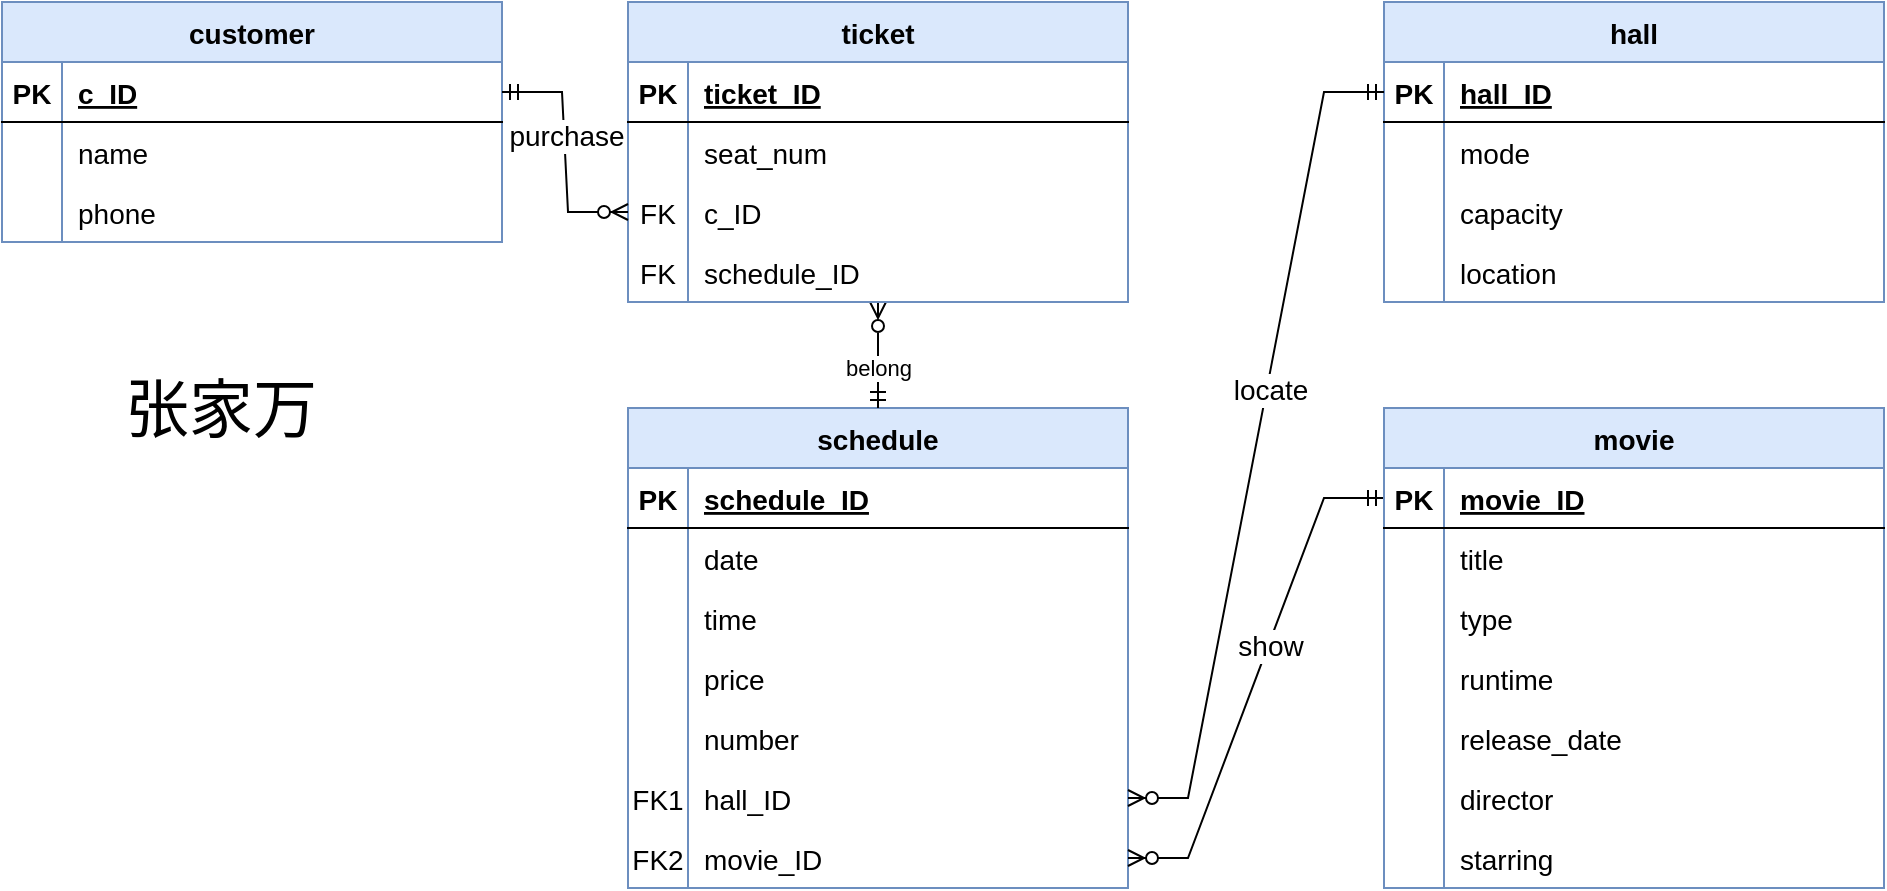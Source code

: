 <mxfile version="24.4.9" type="device">
  <diagram id="R2lEEEUBdFMjLlhIrx00" name="Page-1">
    <mxGraphModel dx="956" dy="464" grid="0" gridSize="13" guides="1" tooltips="1" connect="1" arrows="1" fold="1" page="0" pageScale="1" pageWidth="850" pageHeight="1100" math="0" shadow="0" extFonts="Permanent Marker^https://fonts.googleapis.com/css?family=Permanent+Marker">
      <root>
        <mxCell id="0" />
        <mxCell id="1" parent="0" />
        <mxCell id="C-vyLk0tnHw3VtMMgP7b-2" value="customer" style="shape=table;startSize=30;container=1;collapsible=1;childLayout=tableLayout;fixedRows=1;rowLines=0;fontStyle=1;align=center;resizeLast=1;fontSize=14;fillColor=#dae8fc;strokeColor=#6c8ebf;" parent="1" vertex="1">
          <mxGeometry x="506" y="515" width="250" height="120" as="geometry">
            <mxRectangle x="450" y="120" width="100" height="30" as="alternateBounds" />
          </mxGeometry>
        </mxCell>
        <mxCell id="C-vyLk0tnHw3VtMMgP7b-3" value="" style="shape=partialRectangle;collapsible=0;dropTarget=0;pointerEvents=0;fillColor=none;points=[[0,0.5],[1,0.5]];portConstraint=eastwest;top=0;left=0;right=0;bottom=1;fontSize=14;" parent="C-vyLk0tnHw3VtMMgP7b-2" vertex="1">
          <mxGeometry y="30" width="250" height="30" as="geometry" />
        </mxCell>
        <mxCell id="C-vyLk0tnHw3VtMMgP7b-4" value="PK" style="shape=partialRectangle;overflow=hidden;connectable=0;fillColor=none;top=0;left=0;bottom=0;right=0;fontStyle=1;fontSize=14;" parent="C-vyLk0tnHw3VtMMgP7b-3" vertex="1">
          <mxGeometry width="30" height="30" as="geometry">
            <mxRectangle width="30" height="30" as="alternateBounds" />
          </mxGeometry>
        </mxCell>
        <mxCell id="C-vyLk0tnHw3VtMMgP7b-5" value="c_ID" style="shape=partialRectangle;overflow=hidden;connectable=0;fillColor=none;top=0;left=0;bottom=0;right=0;align=left;spacingLeft=6;fontStyle=5;fontSize=14;" parent="C-vyLk0tnHw3VtMMgP7b-3" vertex="1">
          <mxGeometry x="30" width="220" height="30" as="geometry">
            <mxRectangle width="220" height="30" as="alternateBounds" />
          </mxGeometry>
        </mxCell>
        <mxCell id="C-vyLk0tnHw3VtMMgP7b-9" value="" style="shape=partialRectangle;collapsible=0;dropTarget=0;pointerEvents=0;fillColor=none;points=[[0,0.5],[1,0.5]];portConstraint=eastwest;top=0;left=0;right=0;bottom=0;fontSize=14;" parent="C-vyLk0tnHw3VtMMgP7b-2" vertex="1">
          <mxGeometry y="60" width="250" height="30" as="geometry" />
        </mxCell>
        <mxCell id="C-vyLk0tnHw3VtMMgP7b-10" value="" style="shape=partialRectangle;overflow=hidden;connectable=0;fillColor=none;top=0;left=0;bottom=0;right=0;fontSize=14;" parent="C-vyLk0tnHw3VtMMgP7b-9" vertex="1">
          <mxGeometry width="30" height="30" as="geometry">
            <mxRectangle width="30" height="30" as="alternateBounds" />
          </mxGeometry>
        </mxCell>
        <mxCell id="C-vyLk0tnHw3VtMMgP7b-11" value="name" style="shape=partialRectangle;overflow=hidden;connectable=0;fillColor=none;top=0;left=0;bottom=0;right=0;align=left;spacingLeft=6;fontSize=14;" parent="C-vyLk0tnHw3VtMMgP7b-9" vertex="1">
          <mxGeometry x="30" width="220" height="30" as="geometry">
            <mxRectangle width="220" height="30" as="alternateBounds" />
          </mxGeometry>
        </mxCell>
        <mxCell id="p_mv59F9AFxZR25Mo0Ly-78" value="" style="shape=partialRectangle;collapsible=0;dropTarget=0;pointerEvents=0;fillColor=none;points=[[0,0.5],[1,0.5]];portConstraint=eastwest;top=0;left=0;right=0;bottom=0;fontSize=14;" parent="C-vyLk0tnHw3VtMMgP7b-2" vertex="1">
          <mxGeometry y="90" width="250" height="30" as="geometry" />
        </mxCell>
        <mxCell id="p_mv59F9AFxZR25Mo0Ly-79" value="" style="shape=partialRectangle;overflow=hidden;connectable=0;fillColor=none;top=0;left=0;bottom=0;right=0;fontSize=14;" parent="p_mv59F9AFxZR25Mo0Ly-78" vertex="1">
          <mxGeometry width="30" height="30" as="geometry">
            <mxRectangle width="30" height="30" as="alternateBounds" />
          </mxGeometry>
        </mxCell>
        <mxCell id="p_mv59F9AFxZR25Mo0Ly-80" value="phone" style="shape=partialRectangle;overflow=hidden;connectable=0;fillColor=none;top=0;left=0;bottom=0;right=0;align=left;spacingLeft=6;fontSize=14;verticalAlign=middle;" parent="p_mv59F9AFxZR25Mo0Ly-78" vertex="1">
          <mxGeometry x="30" width="220" height="30" as="geometry">
            <mxRectangle width="220" height="30" as="alternateBounds" />
          </mxGeometry>
        </mxCell>
        <mxCell id="p_mv59F9AFxZR25Mo0Ly-97" value="schedule" style="shape=table;startSize=30;container=1;collapsible=1;childLayout=tableLayout;fixedRows=1;rowLines=0;fontStyle=1;align=center;resizeLast=1;fontSize=14;fillColor=#dae8fc;strokeColor=#6c8ebf;" parent="1" vertex="1">
          <mxGeometry x="819" y="718" width="250" height="240" as="geometry">
            <mxRectangle x="450" y="120" width="100" height="30" as="alternateBounds" />
          </mxGeometry>
        </mxCell>
        <mxCell id="p_mv59F9AFxZR25Mo0Ly-98" value="" style="shape=partialRectangle;collapsible=0;dropTarget=0;pointerEvents=0;fillColor=none;points=[[0,0.5],[1,0.5]];portConstraint=eastwest;top=0;left=0;right=0;bottom=1;fontSize=14;" parent="p_mv59F9AFxZR25Mo0Ly-97" vertex="1">
          <mxGeometry y="30" width="250" height="30" as="geometry" />
        </mxCell>
        <mxCell id="p_mv59F9AFxZR25Mo0Ly-99" value="PK" style="shape=partialRectangle;overflow=hidden;connectable=0;fillColor=none;top=0;left=0;bottom=0;right=0;fontStyle=1;fontSize=14;" parent="p_mv59F9AFxZR25Mo0Ly-98" vertex="1">
          <mxGeometry width="30" height="30" as="geometry">
            <mxRectangle width="30" height="30" as="alternateBounds" />
          </mxGeometry>
        </mxCell>
        <mxCell id="p_mv59F9AFxZR25Mo0Ly-100" value="schedule_ID" style="shape=partialRectangle;overflow=hidden;connectable=0;fillColor=none;top=0;left=0;bottom=0;right=0;align=left;spacingLeft=6;fontStyle=5;fontSize=14;" parent="p_mv59F9AFxZR25Mo0Ly-98" vertex="1">
          <mxGeometry x="30" width="220" height="30" as="geometry">
            <mxRectangle width="220" height="30" as="alternateBounds" />
          </mxGeometry>
        </mxCell>
        <mxCell id="p_mv59F9AFxZR25Mo0Ly-104" value="" style="shape=partialRectangle;collapsible=0;dropTarget=0;pointerEvents=0;fillColor=none;points=[[0,0.5],[1,0.5]];portConstraint=eastwest;top=0;left=0;right=0;bottom=0;fontSize=14;" parent="p_mv59F9AFxZR25Mo0Ly-97" vertex="1">
          <mxGeometry y="60" width="250" height="30" as="geometry" />
        </mxCell>
        <mxCell id="p_mv59F9AFxZR25Mo0Ly-105" value="" style="shape=partialRectangle;overflow=hidden;connectable=0;fillColor=none;top=0;left=0;bottom=0;right=0;fontSize=14;" parent="p_mv59F9AFxZR25Mo0Ly-104" vertex="1">
          <mxGeometry width="30" height="30" as="geometry">
            <mxRectangle width="30" height="30" as="alternateBounds" />
          </mxGeometry>
        </mxCell>
        <mxCell id="p_mv59F9AFxZR25Mo0Ly-106" value="date" style="shape=partialRectangle;overflow=hidden;connectable=0;fillColor=none;top=0;left=0;bottom=0;right=0;align=left;spacingLeft=6;fontSize=14;" parent="p_mv59F9AFxZR25Mo0Ly-104" vertex="1">
          <mxGeometry x="30" width="220" height="30" as="geometry">
            <mxRectangle width="220" height="30" as="alternateBounds" />
          </mxGeometry>
        </mxCell>
        <mxCell id="p_mv59F9AFxZR25Mo0Ly-107" value="" style="shape=partialRectangle;collapsible=0;dropTarget=0;pointerEvents=0;fillColor=none;points=[[0,0.5],[1,0.5]];portConstraint=eastwest;top=0;left=0;right=0;bottom=0;fontSize=14;" parent="p_mv59F9AFxZR25Mo0Ly-97" vertex="1">
          <mxGeometry y="90" width="250" height="30" as="geometry" />
        </mxCell>
        <mxCell id="p_mv59F9AFxZR25Mo0Ly-108" value="" style="shape=partialRectangle;overflow=hidden;connectable=0;fillColor=none;top=0;left=0;bottom=0;right=0;fontSize=14;" parent="p_mv59F9AFxZR25Mo0Ly-107" vertex="1">
          <mxGeometry width="30" height="30" as="geometry">
            <mxRectangle width="30" height="30" as="alternateBounds" />
          </mxGeometry>
        </mxCell>
        <mxCell id="p_mv59F9AFxZR25Mo0Ly-109" value="time" style="shape=partialRectangle;overflow=hidden;connectable=0;fillColor=none;top=0;left=0;bottom=0;right=0;align=left;spacingLeft=6;fontSize=14;verticalAlign=middle;" parent="p_mv59F9AFxZR25Mo0Ly-107" vertex="1">
          <mxGeometry x="30" width="220" height="30" as="geometry">
            <mxRectangle width="220" height="30" as="alternateBounds" />
          </mxGeometry>
        </mxCell>
        <mxCell id="p_mv59F9AFxZR25Mo0Ly-110" value="" style="shape=partialRectangle;collapsible=0;dropTarget=0;pointerEvents=0;fillColor=none;points=[[0,0.5],[1,0.5]];portConstraint=eastwest;top=0;left=0;right=0;bottom=0;fontSize=14;" parent="p_mv59F9AFxZR25Mo0Ly-97" vertex="1">
          <mxGeometry y="120" width="250" height="30" as="geometry" />
        </mxCell>
        <mxCell id="p_mv59F9AFxZR25Mo0Ly-111" value="" style="shape=partialRectangle;overflow=hidden;connectable=0;fillColor=none;top=0;left=0;bottom=0;right=0;fontSize=14;" parent="p_mv59F9AFxZR25Mo0Ly-110" vertex="1">
          <mxGeometry width="30" height="30" as="geometry">
            <mxRectangle width="30" height="30" as="alternateBounds" />
          </mxGeometry>
        </mxCell>
        <mxCell id="p_mv59F9AFxZR25Mo0Ly-112" value="price" style="shape=partialRectangle;overflow=hidden;connectable=0;fillColor=none;top=0;left=0;bottom=0;right=0;align=left;spacingLeft=6;fontSize=14;verticalAlign=middle;" parent="p_mv59F9AFxZR25Mo0Ly-110" vertex="1">
          <mxGeometry x="30" width="220" height="30" as="geometry">
            <mxRectangle width="220" height="30" as="alternateBounds" />
          </mxGeometry>
        </mxCell>
        <mxCell id="p_mv59F9AFxZR25Mo0Ly-113" value="" style="shape=partialRectangle;collapsible=0;dropTarget=0;pointerEvents=0;fillColor=none;points=[[0,0.5],[1,0.5]];portConstraint=eastwest;top=0;left=0;right=0;bottom=0;fontSize=14;" parent="p_mv59F9AFxZR25Mo0Ly-97" vertex="1">
          <mxGeometry y="150" width="250" height="30" as="geometry" />
        </mxCell>
        <mxCell id="p_mv59F9AFxZR25Mo0Ly-114" value="" style="shape=partialRectangle;overflow=hidden;connectable=0;fillColor=none;top=0;left=0;bottom=0;right=0;fontSize=14;" parent="p_mv59F9AFxZR25Mo0Ly-113" vertex="1">
          <mxGeometry width="30" height="30" as="geometry">
            <mxRectangle width="30" height="30" as="alternateBounds" />
          </mxGeometry>
        </mxCell>
        <mxCell id="p_mv59F9AFxZR25Mo0Ly-115" value="number" style="shape=partialRectangle;overflow=hidden;connectable=0;fillColor=none;top=0;left=0;bottom=0;right=0;align=left;spacingLeft=6;fontSize=14;verticalAlign=middle;" parent="p_mv59F9AFxZR25Mo0Ly-113" vertex="1">
          <mxGeometry x="30" width="220" height="30" as="geometry">
            <mxRectangle width="220" height="30" as="alternateBounds" />
          </mxGeometry>
        </mxCell>
        <mxCell id="p_mv59F9AFxZR25Mo0Ly-211" value="" style="shape=partialRectangle;collapsible=0;dropTarget=0;pointerEvents=0;fillColor=none;points=[[0,0.5],[1,0.5]];portConstraint=eastwest;top=0;left=0;right=0;bottom=0;fontSize=14;" parent="p_mv59F9AFxZR25Mo0Ly-97" vertex="1">
          <mxGeometry y="180" width="250" height="30" as="geometry" />
        </mxCell>
        <mxCell id="p_mv59F9AFxZR25Mo0Ly-212" value="FK1" style="shape=partialRectangle;overflow=hidden;connectable=0;fillColor=none;top=0;left=0;bottom=0;right=0;fontSize=14;" parent="p_mv59F9AFxZR25Mo0Ly-211" vertex="1">
          <mxGeometry width="30" height="30" as="geometry">
            <mxRectangle width="30" height="30" as="alternateBounds" />
          </mxGeometry>
        </mxCell>
        <mxCell id="p_mv59F9AFxZR25Mo0Ly-213" value="hall_ID" style="shape=partialRectangle;overflow=hidden;connectable=0;fillColor=none;top=0;left=0;bottom=0;right=0;align=left;spacingLeft=6;fontSize=14;verticalAlign=middle;" parent="p_mv59F9AFxZR25Mo0Ly-211" vertex="1">
          <mxGeometry x="30" width="220" height="30" as="geometry">
            <mxRectangle width="220" height="30" as="alternateBounds" />
          </mxGeometry>
        </mxCell>
        <mxCell id="p_mv59F9AFxZR25Mo0Ly-214" value="" style="shape=partialRectangle;collapsible=0;dropTarget=0;pointerEvents=0;fillColor=none;points=[[0,0.5],[1,0.5]];portConstraint=eastwest;top=0;left=0;right=0;bottom=0;fontSize=14;" parent="p_mv59F9AFxZR25Mo0Ly-97" vertex="1">
          <mxGeometry y="210" width="250" height="30" as="geometry" />
        </mxCell>
        <mxCell id="p_mv59F9AFxZR25Mo0Ly-215" value="FK2" style="shape=partialRectangle;overflow=hidden;connectable=0;fillColor=none;top=0;left=0;bottom=0;right=0;fontSize=14;" parent="p_mv59F9AFxZR25Mo0Ly-214" vertex="1">
          <mxGeometry width="30" height="30" as="geometry">
            <mxRectangle width="30" height="30" as="alternateBounds" />
          </mxGeometry>
        </mxCell>
        <mxCell id="p_mv59F9AFxZR25Mo0Ly-216" value="movie_ID" style="shape=partialRectangle;overflow=hidden;connectable=0;fillColor=none;top=0;left=0;bottom=0;right=0;align=left;spacingLeft=6;fontSize=14;verticalAlign=middle;" parent="p_mv59F9AFxZR25Mo0Ly-214" vertex="1">
          <mxGeometry x="30" width="220" height="30" as="geometry">
            <mxRectangle width="220" height="30" as="alternateBounds" />
          </mxGeometry>
        </mxCell>
        <mxCell id="whFvsGLAYQh5Cvy_AW6s-1" value="" style="rounded=0;orthogonalLoop=1;jettySize=auto;html=1;entryX=0.5;entryY=0;entryDx=0;entryDy=0;startArrow=ERzeroToMany;startFill=0;endArrow=ERmandOne;endFill=0;" edge="1" parent="1" source="p_mv59F9AFxZR25Mo0Ly-116" target="p_mv59F9AFxZR25Mo0Ly-97">
          <mxGeometry relative="1" as="geometry" />
        </mxCell>
        <mxCell id="whFvsGLAYQh5Cvy_AW6s-2" value="belong" style="edgeLabel;html=1;align=center;verticalAlign=middle;resizable=0;points=[];" vertex="1" connectable="0" parent="whFvsGLAYQh5Cvy_AW6s-1">
          <mxGeometry x="-0.178" y="-1" relative="1" as="geometry">
            <mxPoint x="1" y="11" as="offset" />
          </mxGeometry>
        </mxCell>
        <mxCell id="p_mv59F9AFxZR25Mo0Ly-116" value="ticket" style="shape=table;startSize=30;container=1;collapsible=1;childLayout=tableLayout;fixedRows=1;rowLines=0;fontStyle=1;align=center;resizeLast=1;fontSize=14;fillColor=#dae8fc;strokeColor=#6c8ebf;" parent="1" vertex="1">
          <mxGeometry x="819" y="515" width="250" height="150" as="geometry">
            <mxRectangle x="871" y="175" width="100" height="30" as="alternateBounds" />
          </mxGeometry>
        </mxCell>
        <mxCell id="p_mv59F9AFxZR25Mo0Ly-117" value="" style="shape=partialRectangle;collapsible=0;dropTarget=0;pointerEvents=0;fillColor=none;points=[[0,0.5],[1,0.5]];portConstraint=eastwest;top=0;left=0;right=0;bottom=1;fontSize=14;" parent="p_mv59F9AFxZR25Mo0Ly-116" vertex="1">
          <mxGeometry y="30" width="250" height="30" as="geometry" />
        </mxCell>
        <mxCell id="p_mv59F9AFxZR25Mo0Ly-118" value="PK" style="shape=partialRectangle;overflow=hidden;connectable=0;fillColor=none;top=0;left=0;bottom=0;right=0;fontStyle=1;fontSize=14;" parent="p_mv59F9AFxZR25Mo0Ly-117" vertex="1">
          <mxGeometry width="30" height="30" as="geometry">
            <mxRectangle width="30" height="30" as="alternateBounds" />
          </mxGeometry>
        </mxCell>
        <mxCell id="p_mv59F9AFxZR25Mo0Ly-119" value="ticket_ID" style="shape=partialRectangle;overflow=hidden;connectable=0;fillColor=none;top=0;left=0;bottom=0;right=0;align=left;spacingLeft=6;fontStyle=5;fontSize=14;" parent="p_mv59F9AFxZR25Mo0Ly-117" vertex="1">
          <mxGeometry x="30" width="220" height="30" as="geometry">
            <mxRectangle width="220" height="30" as="alternateBounds" />
          </mxGeometry>
        </mxCell>
        <mxCell id="p_mv59F9AFxZR25Mo0Ly-123" value="" style="shape=partialRectangle;collapsible=0;dropTarget=0;pointerEvents=0;fillColor=none;points=[[0,0.5],[1,0.5]];portConstraint=eastwest;top=0;left=0;right=0;bottom=0;fontSize=14;" parent="p_mv59F9AFxZR25Mo0Ly-116" vertex="1">
          <mxGeometry y="60" width="250" height="30" as="geometry" />
        </mxCell>
        <mxCell id="p_mv59F9AFxZR25Mo0Ly-124" value="" style="shape=partialRectangle;overflow=hidden;connectable=0;fillColor=none;top=0;left=0;bottom=0;right=0;fontSize=14;" parent="p_mv59F9AFxZR25Mo0Ly-123" vertex="1">
          <mxGeometry width="30" height="30" as="geometry">
            <mxRectangle width="30" height="30" as="alternateBounds" />
          </mxGeometry>
        </mxCell>
        <mxCell id="p_mv59F9AFxZR25Mo0Ly-125" value="seat_num" style="shape=partialRectangle;overflow=hidden;connectable=0;fillColor=none;top=0;left=0;bottom=0;right=0;align=left;spacingLeft=6;fontSize=14;" parent="p_mv59F9AFxZR25Mo0Ly-123" vertex="1">
          <mxGeometry x="30" width="220" height="30" as="geometry">
            <mxRectangle width="220" height="30" as="alternateBounds" />
          </mxGeometry>
        </mxCell>
        <mxCell id="p_mv59F9AFxZR25Mo0Ly-158" value="" style="shape=partialRectangle;collapsible=0;dropTarget=0;pointerEvents=0;fillColor=none;points=[[0,0.5],[1,0.5]];portConstraint=eastwest;top=0;left=0;right=0;bottom=0;fontSize=14;" parent="p_mv59F9AFxZR25Mo0Ly-116" vertex="1">
          <mxGeometry y="90" width="250" height="30" as="geometry" />
        </mxCell>
        <mxCell id="p_mv59F9AFxZR25Mo0Ly-159" value="FK" style="shape=partialRectangle;overflow=hidden;connectable=0;fillColor=none;top=0;left=0;bottom=0;right=0;fontSize=14;" parent="p_mv59F9AFxZR25Mo0Ly-158" vertex="1">
          <mxGeometry width="30" height="30" as="geometry">
            <mxRectangle width="30" height="30" as="alternateBounds" />
          </mxGeometry>
        </mxCell>
        <mxCell id="p_mv59F9AFxZR25Mo0Ly-160" value="c_ID" style="shape=partialRectangle;overflow=hidden;connectable=0;fillColor=none;top=0;left=0;bottom=0;right=0;align=left;spacingLeft=6;fontSize=14;" parent="p_mv59F9AFxZR25Mo0Ly-158" vertex="1">
          <mxGeometry x="30" width="220" height="30" as="geometry">
            <mxRectangle width="220" height="30" as="alternateBounds" />
          </mxGeometry>
        </mxCell>
        <mxCell id="p_mv59F9AFxZR25Mo0Ly-208" value="" style="shape=partialRectangle;collapsible=0;dropTarget=0;pointerEvents=0;fillColor=none;points=[[0,0.5],[1,0.5]];portConstraint=eastwest;top=0;left=0;right=0;bottom=0;fontSize=14;" parent="p_mv59F9AFxZR25Mo0Ly-116" vertex="1">
          <mxGeometry y="120" width="250" height="30" as="geometry" />
        </mxCell>
        <mxCell id="p_mv59F9AFxZR25Mo0Ly-209" value="FK" style="shape=partialRectangle;overflow=hidden;connectable=0;fillColor=none;top=0;left=0;bottom=0;right=0;fontSize=14;" parent="p_mv59F9AFxZR25Mo0Ly-208" vertex="1">
          <mxGeometry width="30" height="30" as="geometry">
            <mxRectangle width="30" height="30" as="alternateBounds" />
          </mxGeometry>
        </mxCell>
        <mxCell id="p_mv59F9AFxZR25Mo0Ly-210" value="schedule_ID" style="shape=partialRectangle;overflow=hidden;connectable=0;fillColor=none;top=0;left=0;bottom=0;right=0;align=left;spacingLeft=6;fontSize=14;" parent="p_mv59F9AFxZR25Mo0Ly-208" vertex="1">
          <mxGeometry x="30" width="220" height="30" as="geometry">
            <mxRectangle width="220" height="30" as="alternateBounds" />
          </mxGeometry>
        </mxCell>
        <mxCell id="p_mv59F9AFxZR25Mo0Ly-134" value="" style="edgeStyle=entityRelationEdgeStyle;fontSize=14;html=1;endArrow=ERzeroToMany;startArrow=ERmandOne;rounded=0;exitX=1;exitY=0.5;exitDx=0;exitDy=0;entryX=0;entryY=0.5;entryDx=0;entryDy=0;" parent="1" source="C-vyLk0tnHw3VtMMgP7b-3" target="p_mv59F9AFxZR25Mo0Ly-158" edge="1">
          <mxGeometry width="100" height="100" relative="1" as="geometry">
            <mxPoint x="377" y="607" as="sourcePoint" />
            <mxPoint x="819" y="590" as="targetPoint" />
          </mxGeometry>
        </mxCell>
        <mxCell id="p_mv59F9AFxZR25Mo0Ly-135" value="purchase" style="edgeLabel;html=1;align=center;verticalAlign=middle;resizable=0;points=[];fontSize=14;" parent="p_mv59F9AFxZR25Mo0Ly-134" vertex="1" connectable="0">
          <mxGeometry x="-0.135" relative="1" as="geometry">
            <mxPoint x="1" as="offset" />
          </mxGeometry>
        </mxCell>
        <mxCell id="p_mv59F9AFxZR25Mo0Ly-136" value="" style="edgeStyle=entityRelationEdgeStyle;fontSize=14;html=1;endArrow=ERzeroToMany;startArrow=ERmandOne;rounded=0;exitX=0;exitY=0.5;exitDx=0;exitDy=0;" parent="1" source="p_mv59F9AFxZR25Mo0Ly-184" target="p_mv59F9AFxZR25Mo0Ly-214" edge="1">
          <mxGeometry width="100" height="100" relative="1" as="geometry">
            <mxPoint x="1381" y="885" as="sourcePoint" />
            <mxPoint x="1560" y="331" as="targetPoint" />
          </mxGeometry>
        </mxCell>
        <mxCell id="p_mv59F9AFxZR25Mo0Ly-137" value="show" style="edgeLabel;html=1;align=center;verticalAlign=middle;resizable=0;points=[];fontSize=14;" parent="p_mv59F9AFxZR25Mo0Ly-136" vertex="1" connectable="0">
          <mxGeometry x="-0.135" relative="1" as="geometry">
            <mxPoint x="1" as="offset" />
          </mxGeometry>
        </mxCell>
        <mxCell id="p_mv59F9AFxZR25Mo0Ly-164" value="hall" style="shape=table;startSize=30;container=1;collapsible=1;childLayout=tableLayout;fixedRows=1;rowLines=0;fontStyle=1;align=center;resizeLast=1;fontSize=14;fillColor=#dae8fc;strokeColor=#6c8ebf;" parent="1" vertex="1">
          <mxGeometry x="1197" y="515" width="250" height="150" as="geometry">
            <mxRectangle x="450" y="120" width="100" height="30" as="alternateBounds" />
          </mxGeometry>
        </mxCell>
        <mxCell id="p_mv59F9AFxZR25Mo0Ly-165" value="" style="shape=partialRectangle;collapsible=0;dropTarget=0;pointerEvents=0;fillColor=none;points=[[0,0.5],[1,0.5]];portConstraint=eastwest;top=0;left=0;right=0;bottom=1;fontSize=14;" parent="p_mv59F9AFxZR25Mo0Ly-164" vertex="1">
          <mxGeometry y="30" width="250" height="30" as="geometry" />
        </mxCell>
        <mxCell id="p_mv59F9AFxZR25Mo0Ly-166" value="PK" style="shape=partialRectangle;overflow=hidden;connectable=0;fillColor=none;top=0;left=0;bottom=0;right=0;fontStyle=1;fontSize=14;" parent="p_mv59F9AFxZR25Mo0Ly-165" vertex="1">
          <mxGeometry width="30" height="30" as="geometry">
            <mxRectangle width="30" height="30" as="alternateBounds" />
          </mxGeometry>
        </mxCell>
        <mxCell id="p_mv59F9AFxZR25Mo0Ly-167" value="hall_ID" style="shape=partialRectangle;overflow=hidden;connectable=0;fillColor=none;top=0;left=0;bottom=0;right=0;align=left;spacingLeft=6;fontStyle=5;fontSize=14;" parent="p_mv59F9AFxZR25Mo0Ly-165" vertex="1">
          <mxGeometry x="30" width="220" height="30" as="geometry">
            <mxRectangle width="220" height="30" as="alternateBounds" />
          </mxGeometry>
        </mxCell>
        <mxCell id="p_mv59F9AFxZR25Mo0Ly-168" value="" style="shape=partialRectangle;collapsible=0;dropTarget=0;pointerEvents=0;fillColor=none;points=[[0,0.5],[1,0.5]];portConstraint=eastwest;top=0;left=0;right=0;bottom=0;fontSize=14;" parent="p_mv59F9AFxZR25Mo0Ly-164" vertex="1">
          <mxGeometry y="60" width="250" height="30" as="geometry" />
        </mxCell>
        <mxCell id="p_mv59F9AFxZR25Mo0Ly-169" value="" style="shape=partialRectangle;overflow=hidden;connectable=0;fillColor=none;top=0;left=0;bottom=0;right=0;fontSize=14;" parent="p_mv59F9AFxZR25Mo0Ly-168" vertex="1">
          <mxGeometry width="30" height="30" as="geometry">
            <mxRectangle width="30" height="30" as="alternateBounds" />
          </mxGeometry>
        </mxCell>
        <mxCell id="p_mv59F9AFxZR25Mo0Ly-170" value="mode" style="shape=partialRectangle;overflow=hidden;connectable=0;fillColor=none;top=0;left=0;bottom=0;right=0;align=left;spacingLeft=6;fontSize=14;" parent="p_mv59F9AFxZR25Mo0Ly-168" vertex="1">
          <mxGeometry x="30" width="220" height="30" as="geometry">
            <mxRectangle width="220" height="30" as="alternateBounds" />
          </mxGeometry>
        </mxCell>
        <mxCell id="p_mv59F9AFxZR25Mo0Ly-171" value="" style="shape=partialRectangle;collapsible=0;dropTarget=0;pointerEvents=0;fillColor=none;points=[[0,0.5],[1,0.5]];portConstraint=eastwest;top=0;left=0;right=0;bottom=0;fontSize=14;" parent="p_mv59F9AFxZR25Mo0Ly-164" vertex="1">
          <mxGeometry y="90" width="250" height="30" as="geometry" />
        </mxCell>
        <mxCell id="p_mv59F9AFxZR25Mo0Ly-172" value="" style="shape=partialRectangle;overflow=hidden;connectable=0;fillColor=none;top=0;left=0;bottom=0;right=0;fontSize=14;" parent="p_mv59F9AFxZR25Mo0Ly-171" vertex="1">
          <mxGeometry width="30" height="30" as="geometry">
            <mxRectangle width="30" height="30" as="alternateBounds" />
          </mxGeometry>
        </mxCell>
        <mxCell id="p_mv59F9AFxZR25Mo0Ly-173" value="capacity" style="shape=partialRectangle;overflow=hidden;connectable=0;fillColor=none;top=0;left=0;bottom=0;right=0;align=left;spacingLeft=6;fontSize=14;verticalAlign=middle;" parent="p_mv59F9AFxZR25Mo0Ly-171" vertex="1">
          <mxGeometry x="30" width="220" height="30" as="geometry">
            <mxRectangle width="220" height="30" as="alternateBounds" />
          </mxGeometry>
        </mxCell>
        <mxCell id="p_mv59F9AFxZR25Mo0Ly-174" value="" style="shape=partialRectangle;collapsible=0;dropTarget=0;pointerEvents=0;fillColor=none;points=[[0,0.5],[1,0.5]];portConstraint=eastwest;top=0;left=0;right=0;bottom=0;fontSize=14;" parent="p_mv59F9AFxZR25Mo0Ly-164" vertex="1">
          <mxGeometry y="120" width="250" height="30" as="geometry" />
        </mxCell>
        <mxCell id="p_mv59F9AFxZR25Mo0Ly-175" value="" style="shape=partialRectangle;overflow=hidden;connectable=0;fillColor=none;top=0;left=0;bottom=0;right=0;fontSize=14;" parent="p_mv59F9AFxZR25Mo0Ly-174" vertex="1">
          <mxGeometry width="30" height="30" as="geometry">
            <mxRectangle width="30" height="30" as="alternateBounds" />
          </mxGeometry>
        </mxCell>
        <mxCell id="p_mv59F9AFxZR25Mo0Ly-176" value="location" style="shape=partialRectangle;overflow=hidden;connectable=0;fillColor=none;top=0;left=0;bottom=0;right=0;align=left;spacingLeft=6;fontSize=14;verticalAlign=middle;" parent="p_mv59F9AFxZR25Mo0Ly-174" vertex="1">
          <mxGeometry x="30" width="220" height="30" as="geometry">
            <mxRectangle width="220" height="30" as="alternateBounds" />
          </mxGeometry>
        </mxCell>
        <mxCell id="p_mv59F9AFxZR25Mo0Ly-183" value="movie" style="shape=table;startSize=30;container=1;collapsible=1;childLayout=tableLayout;fixedRows=1;rowLines=0;fontStyle=1;align=center;resizeLast=1;fontSize=14;fillColor=#dae8fc;strokeColor=#6c8ebf;" parent="1" vertex="1">
          <mxGeometry x="1197" y="718" width="250" height="240" as="geometry">
            <mxRectangle x="450" y="120" width="100" height="30" as="alternateBounds" />
          </mxGeometry>
        </mxCell>
        <mxCell id="p_mv59F9AFxZR25Mo0Ly-184" value="" style="shape=partialRectangle;collapsible=0;dropTarget=0;pointerEvents=0;fillColor=none;points=[[0,0.5],[1,0.5]];portConstraint=eastwest;top=0;left=0;right=0;bottom=1;fontSize=14;" parent="p_mv59F9AFxZR25Mo0Ly-183" vertex="1">
          <mxGeometry y="30" width="250" height="30" as="geometry" />
        </mxCell>
        <mxCell id="p_mv59F9AFxZR25Mo0Ly-185" value="PK" style="shape=partialRectangle;overflow=hidden;connectable=0;fillColor=none;top=0;left=0;bottom=0;right=0;fontStyle=1;fontSize=14;" parent="p_mv59F9AFxZR25Mo0Ly-184" vertex="1">
          <mxGeometry width="30" height="30" as="geometry">
            <mxRectangle width="30" height="30" as="alternateBounds" />
          </mxGeometry>
        </mxCell>
        <mxCell id="p_mv59F9AFxZR25Mo0Ly-186" value="movie_ID" style="shape=partialRectangle;overflow=hidden;connectable=0;fillColor=none;top=0;left=0;bottom=0;right=0;align=left;spacingLeft=6;fontStyle=5;fontSize=14;" parent="p_mv59F9AFxZR25Mo0Ly-184" vertex="1">
          <mxGeometry x="30" width="220" height="30" as="geometry">
            <mxRectangle width="220" height="30" as="alternateBounds" />
          </mxGeometry>
        </mxCell>
        <mxCell id="p_mv59F9AFxZR25Mo0Ly-187" value="" style="shape=partialRectangle;collapsible=0;dropTarget=0;pointerEvents=0;fillColor=none;points=[[0,0.5],[1,0.5]];portConstraint=eastwest;top=0;left=0;right=0;bottom=0;fontSize=14;" parent="p_mv59F9AFxZR25Mo0Ly-183" vertex="1">
          <mxGeometry y="60" width="250" height="30" as="geometry" />
        </mxCell>
        <mxCell id="p_mv59F9AFxZR25Mo0Ly-188" value="" style="shape=partialRectangle;overflow=hidden;connectable=0;fillColor=none;top=0;left=0;bottom=0;right=0;fontSize=14;" parent="p_mv59F9AFxZR25Mo0Ly-187" vertex="1">
          <mxGeometry width="30" height="30" as="geometry">
            <mxRectangle width="30" height="30" as="alternateBounds" />
          </mxGeometry>
        </mxCell>
        <mxCell id="p_mv59F9AFxZR25Mo0Ly-189" value="title" style="shape=partialRectangle;overflow=hidden;connectable=0;fillColor=none;top=0;left=0;bottom=0;right=0;align=left;spacingLeft=6;fontSize=14;" parent="p_mv59F9AFxZR25Mo0Ly-187" vertex="1">
          <mxGeometry x="30" width="220" height="30" as="geometry">
            <mxRectangle width="220" height="30" as="alternateBounds" />
          </mxGeometry>
        </mxCell>
        <mxCell id="p_mv59F9AFxZR25Mo0Ly-190" value="" style="shape=partialRectangle;collapsible=0;dropTarget=0;pointerEvents=0;fillColor=none;points=[[0,0.5],[1,0.5]];portConstraint=eastwest;top=0;left=0;right=0;bottom=0;fontSize=14;" parent="p_mv59F9AFxZR25Mo0Ly-183" vertex="1">
          <mxGeometry y="90" width="250" height="30" as="geometry" />
        </mxCell>
        <mxCell id="p_mv59F9AFxZR25Mo0Ly-191" value="" style="shape=partialRectangle;overflow=hidden;connectable=0;fillColor=none;top=0;left=0;bottom=0;right=0;fontSize=14;" parent="p_mv59F9AFxZR25Mo0Ly-190" vertex="1">
          <mxGeometry width="30" height="30" as="geometry">
            <mxRectangle width="30" height="30" as="alternateBounds" />
          </mxGeometry>
        </mxCell>
        <mxCell id="p_mv59F9AFxZR25Mo0Ly-192" value="type" style="shape=partialRectangle;overflow=hidden;connectable=0;fillColor=none;top=0;left=0;bottom=0;right=0;align=left;spacingLeft=6;fontSize=14;verticalAlign=middle;" parent="p_mv59F9AFxZR25Mo0Ly-190" vertex="1">
          <mxGeometry x="30" width="220" height="30" as="geometry">
            <mxRectangle width="220" height="30" as="alternateBounds" />
          </mxGeometry>
        </mxCell>
        <mxCell id="p_mv59F9AFxZR25Mo0Ly-193" value="" style="shape=partialRectangle;collapsible=0;dropTarget=0;pointerEvents=0;fillColor=none;points=[[0,0.5],[1,0.5]];portConstraint=eastwest;top=0;left=0;right=0;bottom=0;fontSize=14;" parent="p_mv59F9AFxZR25Mo0Ly-183" vertex="1">
          <mxGeometry y="120" width="250" height="30" as="geometry" />
        </mxCell>
        <mxCell id="p_mv59F9AFxZR25Mo0Ly-194" value="" style="shape=partialRectangle;overflow=hidden;connectable=0;fillColor=none;top=0;left=0;bottom=0;right=0;fontSize=14;" parent="p_mv59F9AFxZR25Mo0Ly-193" vertex="1">
          <mxGeometry width="30" height="30" as="geometry">
            <mxRectangle width="30" height="30" as="alternateBounds" />
          </mxGeometry>
        </mxCell>
        <mxCell id="p_mv59F9AFxZR25Mo0Ly-195" value="runtime" style="shape=partialRectangle;overflow=hidden;connectable=0;fillColor=none;top=0;left=0;bottom=0;right=0;align=left;spacingLeft=6;fontSize=14;verticalAlign=middle;" parent="p_mv59F9AFxZR25Mo0Ly-193" vertex="1">
          <mxGeometry x="30" width="220" height="30" as="geometry">
            <mxRectangle width="220" height="30" as="alternateBounds" />
          </mxGeometry>
        </mxCell>
        <mxCell id="p_mv59F9AFxZR25Mo0Ly-199" value="" style="shape=partialRectangle;collapsible=0;dropTarget=0;pointerEvents=0;fillColor=none;points=[[0,0.5],[1,0.5]];portConstraint=eastwest;top=0;left=0;right=0;bottom=0;fontSize=14;" parent="p_mv59F9AFxZR25Mo0Ly-183" vertex="1">
          <mxGeometry y="150" width="250" height="30" as="geometry" />
        </mxCell>
        <mxCell id="p_mv59F9AFxZR25Mo0Ly-200" value="" style="shape=partialRectangle;overflow=hidden;connectable=0;fillColor=none;top=0;left=0;bottom=0;right=0;fontSize=14;" parent="p_mv59F9AFxZR25Mo0Ly-199" vertex="1">
          <mxGeometry width="30" height="30" as="geometry">
            <mxRectangle width="30" height="30" as="alternateBounds" />
          </mxGeometry>
        </mxCell>
        <mxCell id="p_mv59F9AFxZR25Mo0Ly-201" value="release_date" style="shape=partialRectangle;overflow=hidden;connectable=0;fillColor=none;top=0;left=0;bottom=0;right=0;align=left;spacingLeft=6;fontSize=14;verticalAlign=middle;" parent="p_mv59F9AFxZR25Mo0Ly-199" vertex="1">
          <mxGeometry x="30" width="220" height="30" as="geometry">
            <mxRectangle width="220" height="30" as="alternateBounds" />
          </mxGeometry>
        </mxCell>
        <mxCell id="p_mv59F9AFxZR25Mo0Ly-202" value="" style="shape=partialRectangle;collapsible=0;dropTarget=0;pointerEvents=0;fillColor=none;points=[[0,0.5],[1,0.5]];portConstraint=eastwest;top=0;left=0;right=0;bottom=0;fontSize=14;" parent="p_mv59F9AFxZR25Mo0Ly-183" vertex="1">
          <mxGeometry y="180" width="250" height="30" as="geometry" />
        </mxCell>
        <mxCell id="p_mv59F9AFxZR25Mo0Ly-203" value="" style="shape=partialRectangle;overflow=hidden;connectable=0;fillColor=none;top=0;left=0;bottom=0;right=0;fontSize=14;" parent="p_mv59F9AFxZR25Mo0Ly-202" vertex="1">
          <mxGeometry width="30" height="30" as="geometry">
            <mxRectangle width="30" height="30" as="alternateBounds" />
          </mxGeometry>
        </mxCell>
        <mxCell id="p_mv59F9AFxZR25Mo0Ly-204" value="director" style="shape=partialRectangle;overflow=hidden;connectable=0;fillColor=none;top=0;left=0;bottom=0;right=0;align=left;spacingLeft=6;fontSize=14;verticalAlign=middle;" parent="p_mv59F9AFxZR25Mo0Ly-202" vertex="1">
          <mxGeometry x="30" width="220" height="30" as="geometry">
            <mxRectangle width="220" height="30" as="alternateBounds" />
          </mxGeometry>
        </mxCell>
        <mxCell id="p_mv59F9AFxZR25Mo0Ly-205" value="" style="shape=partialRectangle;collapsible=0;dropTarget=0;pointerEvents=0;fillColor=none;points=[[0,0.5],[1,0.5]];portConstraint=eastwest;top=0;left=0;right=0;bottom=0;fontSize=14;" parent="p_mv59F9AFxZR25Mo0Ly-183" vertex="1">
          <mxGeometry y="210" width="250" height="30" as="geometry" />
        </mxCell>
        <mxCell id="p_mv59F9AFxZR25Mo0Ly-206" value="" style="shape=partialRectangle;overflow=hidden;connectable=0;fillColor=none;top=0;left=0;bottom=0;right=0;fontSize=14;" parent="p_mv59F9AFxZR25Mo0Ly-205" vertex="1">
          <mxGeometry width="30" height="30" as="geometry">
            <mxRectangle width="30" height="30" as="alternateBounds" />
          </mxGeometry>
        </mxCell>
        <mxCell id="p_mv59F9AFxZR25Mo0Ly-207" value="starring" style="shape=partialRectangle;overflow=hidden;connectable=0;fillColor=none;top=0;left=0;bottom=0;right=0;align=left;spacingLeft=6;fontSize=14;verticalAlign=middle;" parent="p_mv59F9AFxZR25Mo0Ly-205" vertex="1">
          <mxGeometry x="30" width="220" height="30" as="geometry">
            <mxRectangle width="220" height="30" as="alternateBounds" />
          </mxGeometry>
        </mxCell>
        <mxCell id="p_mv59F9AFxZR25Mo0Ly-141" value="" style="edgeStyle=entityRelationEdgeStyle;fontSize=14;html=1;endArrow=ERzeroToMany;startArrow=ERmandOne;rounded=0;exitX=0;exitY=0.5;exitDx=0;exitDy=0;entryX=1;entryY=0.5;entryDx=0;entryDy=0;" parent="1" source="p_mv59F9AFxZR25Mo0Ly-165" target="p_mv59F9AFxZR25Mo0Ly-211" edge="1">
          <mxGeometry width="100" height="100" relative="1" as="geometry">
            <mxPoint x="1520" y="578" as="sourcePoint" />
            <mxPoint x="1608" y="709" as="targetPoint" />
          </mxGeometry>
        </mxCell>
        <mxCell id="p_mv59F9AFxZR25Mo0Ly-142" value="locate" style="edgeLabel;html=1;align=center;verticalAlign=middle;resizable=0;points=[];fontSize=14;" parent="p_mv59F9AFxZR25Mo0Ly-141" vertex="1" connectable="0">
          <mxGeometry x="-0.135" relative="1" as="geometry">
            <mxPoint x="1" as="offset" />
          </mxGeometry>
        </mxCell>
        <mxCell id="whFvsGLAYQh5Cvy_AW6s-67" value="&lt;font style=&quot;font-size: 32px;&quot;&gt;张家万&lt;/font&gt;" style="text;html=1;align=center;verticalAlign=middle;resizable=0;points=[];autosize=1;strokeColor=none;fillColor=none;" vertex="1" parent="1">
          <mxGeometry x="558" y="694" width="114" height="50" as="geometry" />
        </mxCell>
      </root>
    </mxGraphModel>
  </diagram>
</mxfile>
